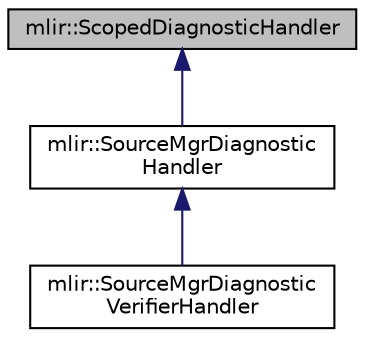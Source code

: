 digraph "mlir::ScopedDiagnosticHandler"
{
  bgcolor="transparent";
  edge [fontname="Helvetica",fontsize="10",labelfontname="Helvetica",labelfontsize="10"];
  node [fontname="Helvetica",fontsize="10",shape=record];
  Node0 [label="mlir::ScopedDiagnosticHandler",height=0.2,width=0.4,color="black", fillcolor="grey75", style="filled", fontcolor="black"];
  Node0 -> Node1 [dir="back",color="midnightblue",fontsize="10",style="solid",fontname="Helvetica"];
  Node1 [label="mlir::SourceMgrDiagnostic\lHandler",height=0.2,width=0.4,color="black",URL="$classmlir_1_1SourceMgrDiagnosticHandler.html",tooltip="This class is a utility diagnostic handler for use with llvm::SourceMgr. "];
  Node1 -> Node2 [dir="back",color="midnightblue",fontsize="10",style="solid",fontname="Helvetica"];
  Node2 [label="mlir::SourceMgrDiagnostic\lVerifierHandler",height=0.2,width=0.4,color="black",URL="$classmlir_1_1SourceMgrDiagnosticVerifierHandler.html",tooltip="This class is a utility diagnostic handler for use with llvm::SourceMgr that verifies that emitted di..."];
}
